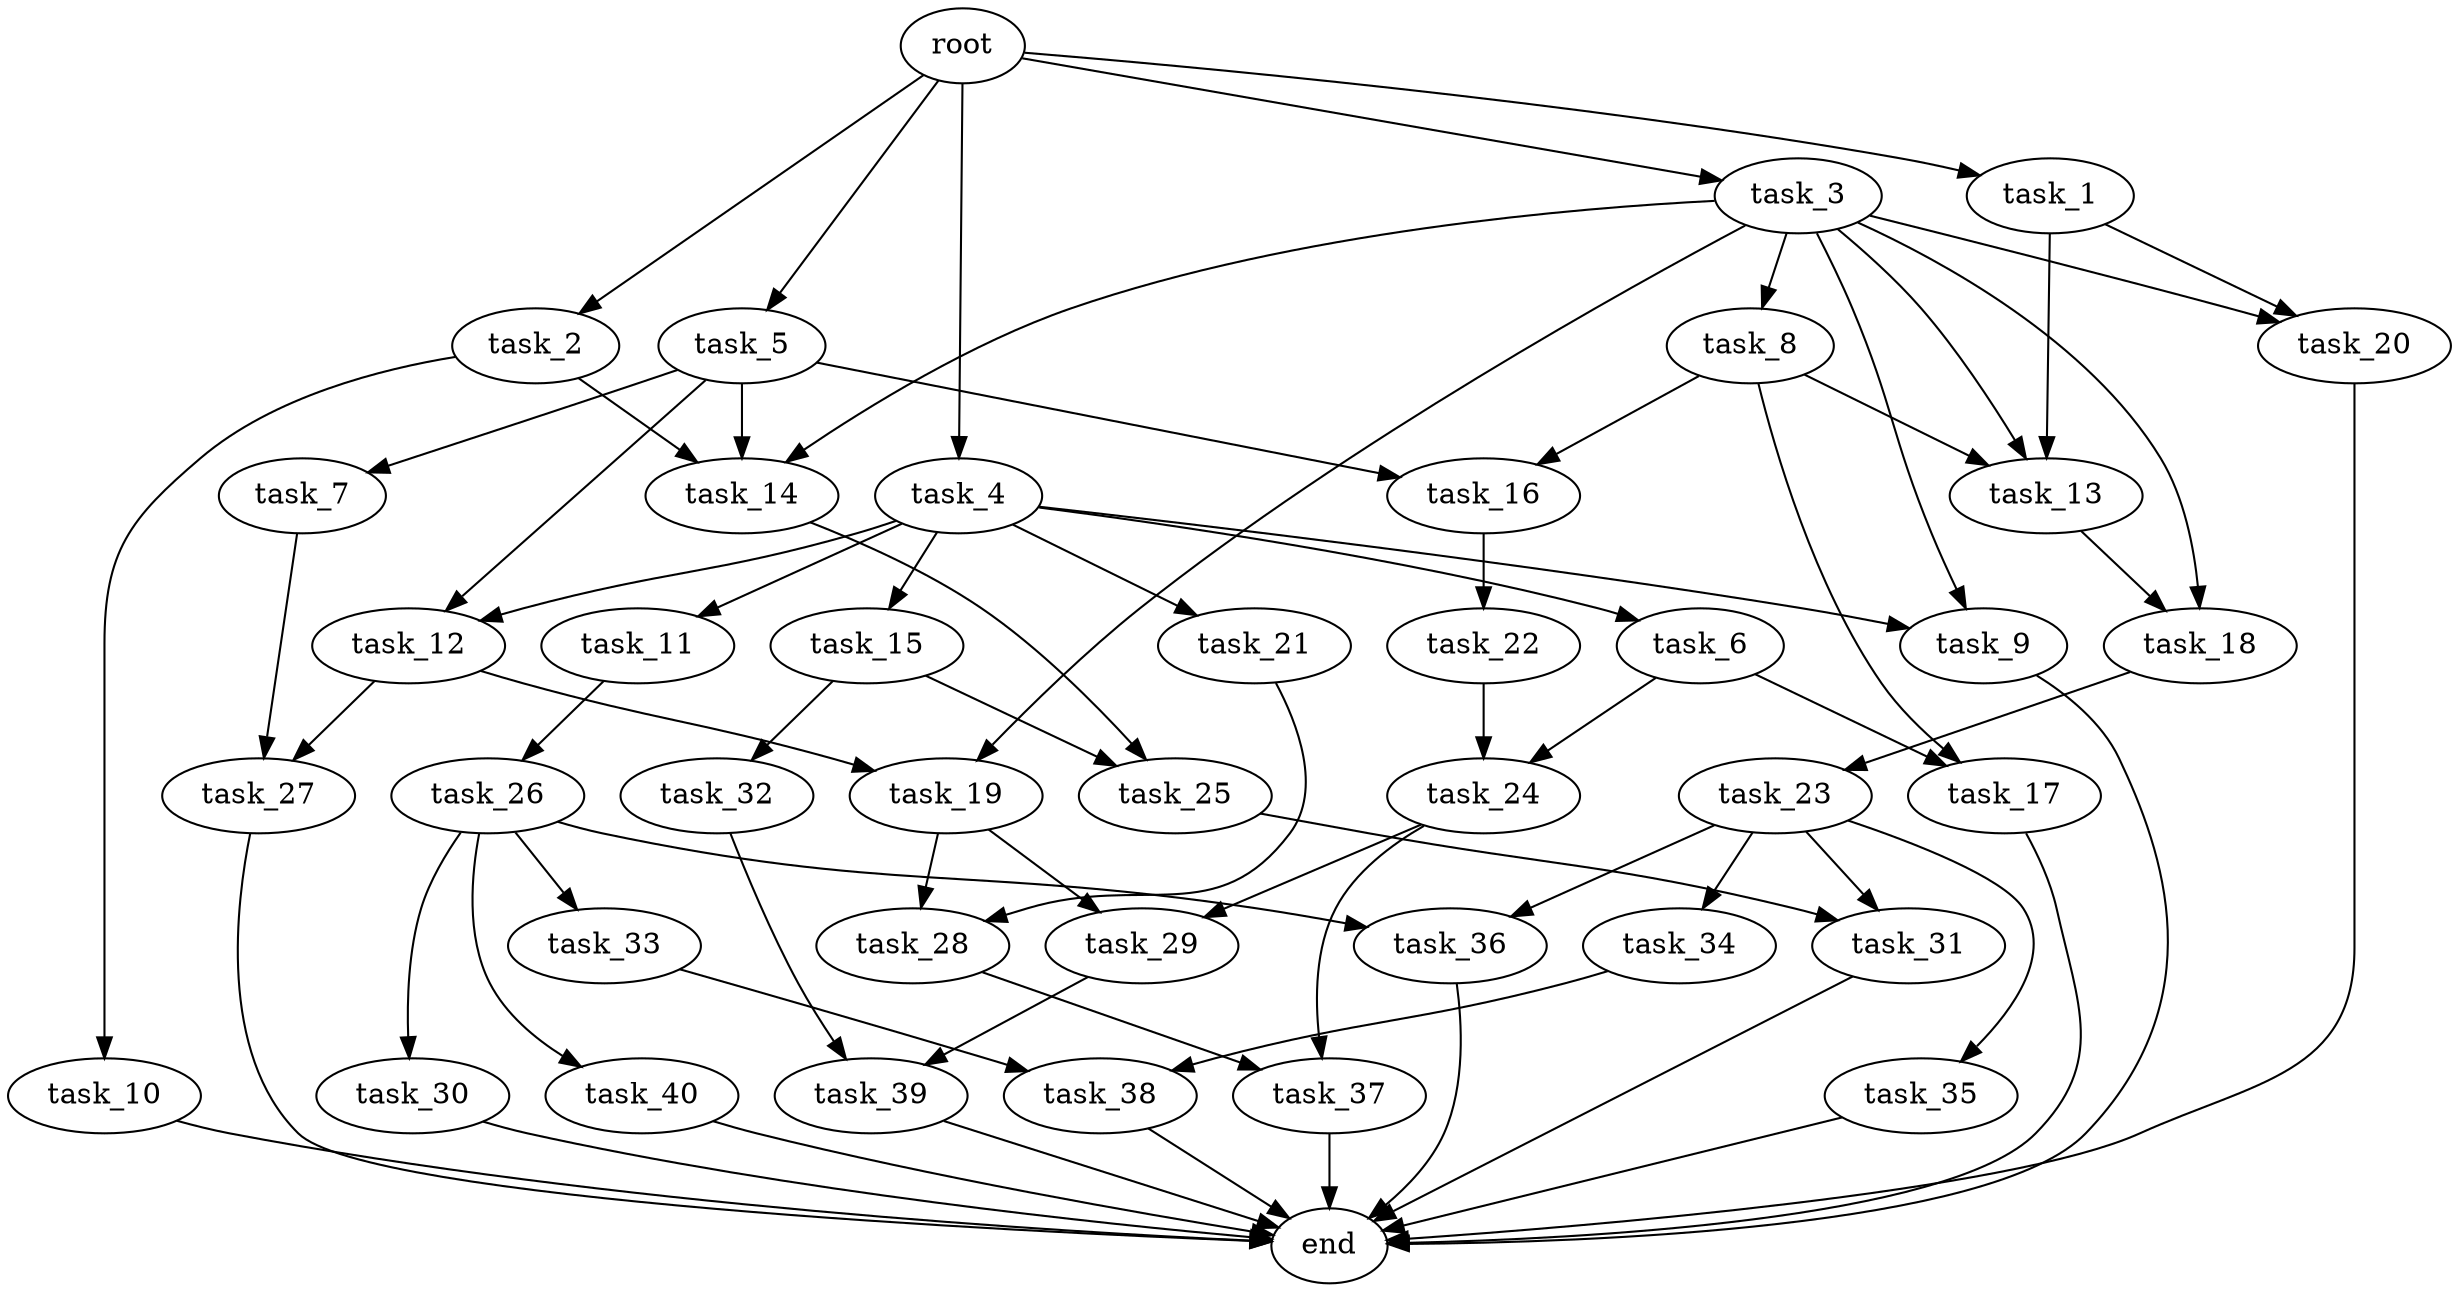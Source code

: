 digraph G {
  root [size="0.000000e+00"];
  task_1 [size="6.479469e+09"];
  task_2 [size="5.610783e+09"];
  task_3 [size="7.650177e+09"];
  task_4 [size="7.648658e+09"];
  task_5 [size="5.451105e+09"];
  task_6 [size="4.015326e+09"];
  task_7 [size="7.233162e+09"];
  task_8 [size="2.983657e+08"];
  task_9 [size="3.908151e+09"];
  task_10 [size="1.869003e+09"];
  task_11 [size="6.128613e+08"];
  task_12 [size="6.982117e+08"];
  task_13 [size="7.630297e+09"];
  task_14 [size="5.779226e+09"];
  task_15 [size="9.621611e+09"];
  task_16 [size="8.963239e+09"];
  task_17 [size="1.492855e+08"];
  task_18 [size="1.917387e+09"];
  task_19 [size="8.096035e+09"];
  task_20 [size="5.813962e+09"];
  task_21 [size="7.667610e+09"];
  task_22 [size="5.090193e+09"];
  task_23 [size="6.157481e+09"];
  task_24 [size="6.729366e+09"];
  task_25 [size="5.666937e+09"];
  task_26 [size="5.365541e+09"];
  task_27 [size="1.598223e+09"];
  task_28 [size="1.200860e+09"];
  task_29 [size="1.540031e+09"];
  task_30 [size="7.024577e+09"];
  task_31 [size="9.657789e+09"];
  task_32 [size="7.694874e+09"];
  task_33 [size="7.726378e+09"];
  task_34 [size="2.334571e+09"];
  task_35 [size="9.052798e+08"];
  task_36 [size="7.375640e+09"];
  task_37 [size="9.220628e+09"];
  task_38 [size="5.339401e+09"];
  task_39 [size="8.223763e+09"];
  task_40 [size="3.080302e+09"];
  end [size="0.000000e+00"];

  root -> task_1 [size="1.000000e-12"];
  root -> task_2 [size="1.000000e-12"];
  root -> task_3 [size="1.000000e-12"];
  root -> task_4 [size="1.000000e-12"];
  root -> task_5 [size="1.000000e-12"];
  task_1 -> task_13 [size="2.543432e+08"];
  task_1 -> task_20 [size="2.906981e+08"];
  task_2 -> task_10 [size="1.869003e+08"];
  task_2 -> task_14 [size="1.926409e+08"];
  task_3 -> task_8 [size="2.983657e+07"];
  task_3 -> task_9 [size="1.954075e+08"];
  task_3 -> task_13 [size="2.543432e+08"];
  task_3 -> task_14 [size="1.926409e+08"];
  task_3 -> task_18 [size="9.586934e+07"];
  task_3 -> task_19 [size="4.048018e+08"];
  task_3 -> task_20 [size="2.906981e+08"];
  task_4 -> task_6 [size="4.015326e+08"];
  task_4 -> task_9 [size="1.954075e+08"];
  task_4 -> task_11 [size="6.128613e+07"];
  task_4 -> task_12 [size="3.491058e+07"];
  task_4 -> task_15 [size="9.621611e+08"];
  task_4 -> task_21 [size="7.667610e+08"];
  task_5 -> task_7 [size="7.233162e+08"];
  task_5 -> task_12 [size="3.491058e+07"];
  task_5 -> task_14 [size="1.926409e+08"];
  task_5 -> task_16 [size="4.481620e+08"];
  task_6 -> task_17 [size="7.464276e+06"];
  task_6 -> task_24 [size="3.364683e+08"];
  task_7 -> task_27 [size="7.991114e+07"];
  task_8 -> task_13 [size="2.543432e+08"];
  task_8 -> task_16 [size="4.481620e+08"];
  task_8 -> task_17 [size="7.464276e+06"];
  task_9 -> end [size="1.000000e-12"];
  task_10 -> end [size="1.000000e-12"];
  task_11 -> task_26 [size="5.365541e+08"];
  task_12 -> task_19 [size="4.048018e+08"];
  task_12 -> task_27 [size="7.991114e+07"];
  task_13 -> task_18 [size="9.586934e+07"];
  task_14 -> task_25 [size="2.833468e+08"];
  task_15 -> task_25 [size="2.833468e+08"];
  task_15 -> task_32 [size="7.694874e+08"];
  task_16 -> task_22 [size="5.090193e+08"];
  task_17 -> end [size="1.000000e-12"];
  task_18 -> task_23 [size="6.157481e+08"];
  task_19 -> task_28 [size="6.004302e+07"];
  task_19 -> task_29 [size="7.700153e+07"];
  task_20 -> end [size="1.000000e-12"];
  task_21 -> task_28 [size="6.004302e+07"];
  task_22 -> task_24 [size="3.364683e+08"];
  task_23 -> task_31 [size="4.828895e+08"];
  task_23 -> task_34 [size="2.334571e+08"];
  task_23 -> task_35 [size="9.052798e+07"];
  task_23 -> task_36 [size="3.687820e+08"];
  task_24 -> task_29 [size="7.700153e+07"];
  task_24 -> task_37 [size="4.610314e+08"];
  task_25 -> task_31 [size="4.828895e+08"];
  task_26 -> task_30 [size="7.024577e+08"];
  task_26 -> task_33 [size="7.726378e+08"];
  task_26 -> task_36 [size="3.687820e+08"];
  task_26 -> task_40 [size="3.080302e+08"];
  task_27 -> end [size="1.000000e-12"];
  task_28 -> task_37 [size="4.610314e+08"];
  task_29 -> task_39 [size="4.111881e+08"];
  task_30 -> end [size="1.000000e-12"];
  task_31 -> end [size="1.000000e-12"];
  task_32 -> task_39 [size="4.111881e+08"];
  task_33 -> task_38 [size="2.669700e+08"];
  task_34 -> task_38 [size="2.669700e+08"];
  task_35 -> end [size="1.000000e-12"];
  task_36 -> end [size="1.000000e-12"];
  task_37 -> end [size="1.000000e-12"];
  task_38 -> end [size="1.000000e-12"];
  task_39 -> end [size="1.000000e-12"];
  task_40 -> end [size="1.000000e-12"];
}

